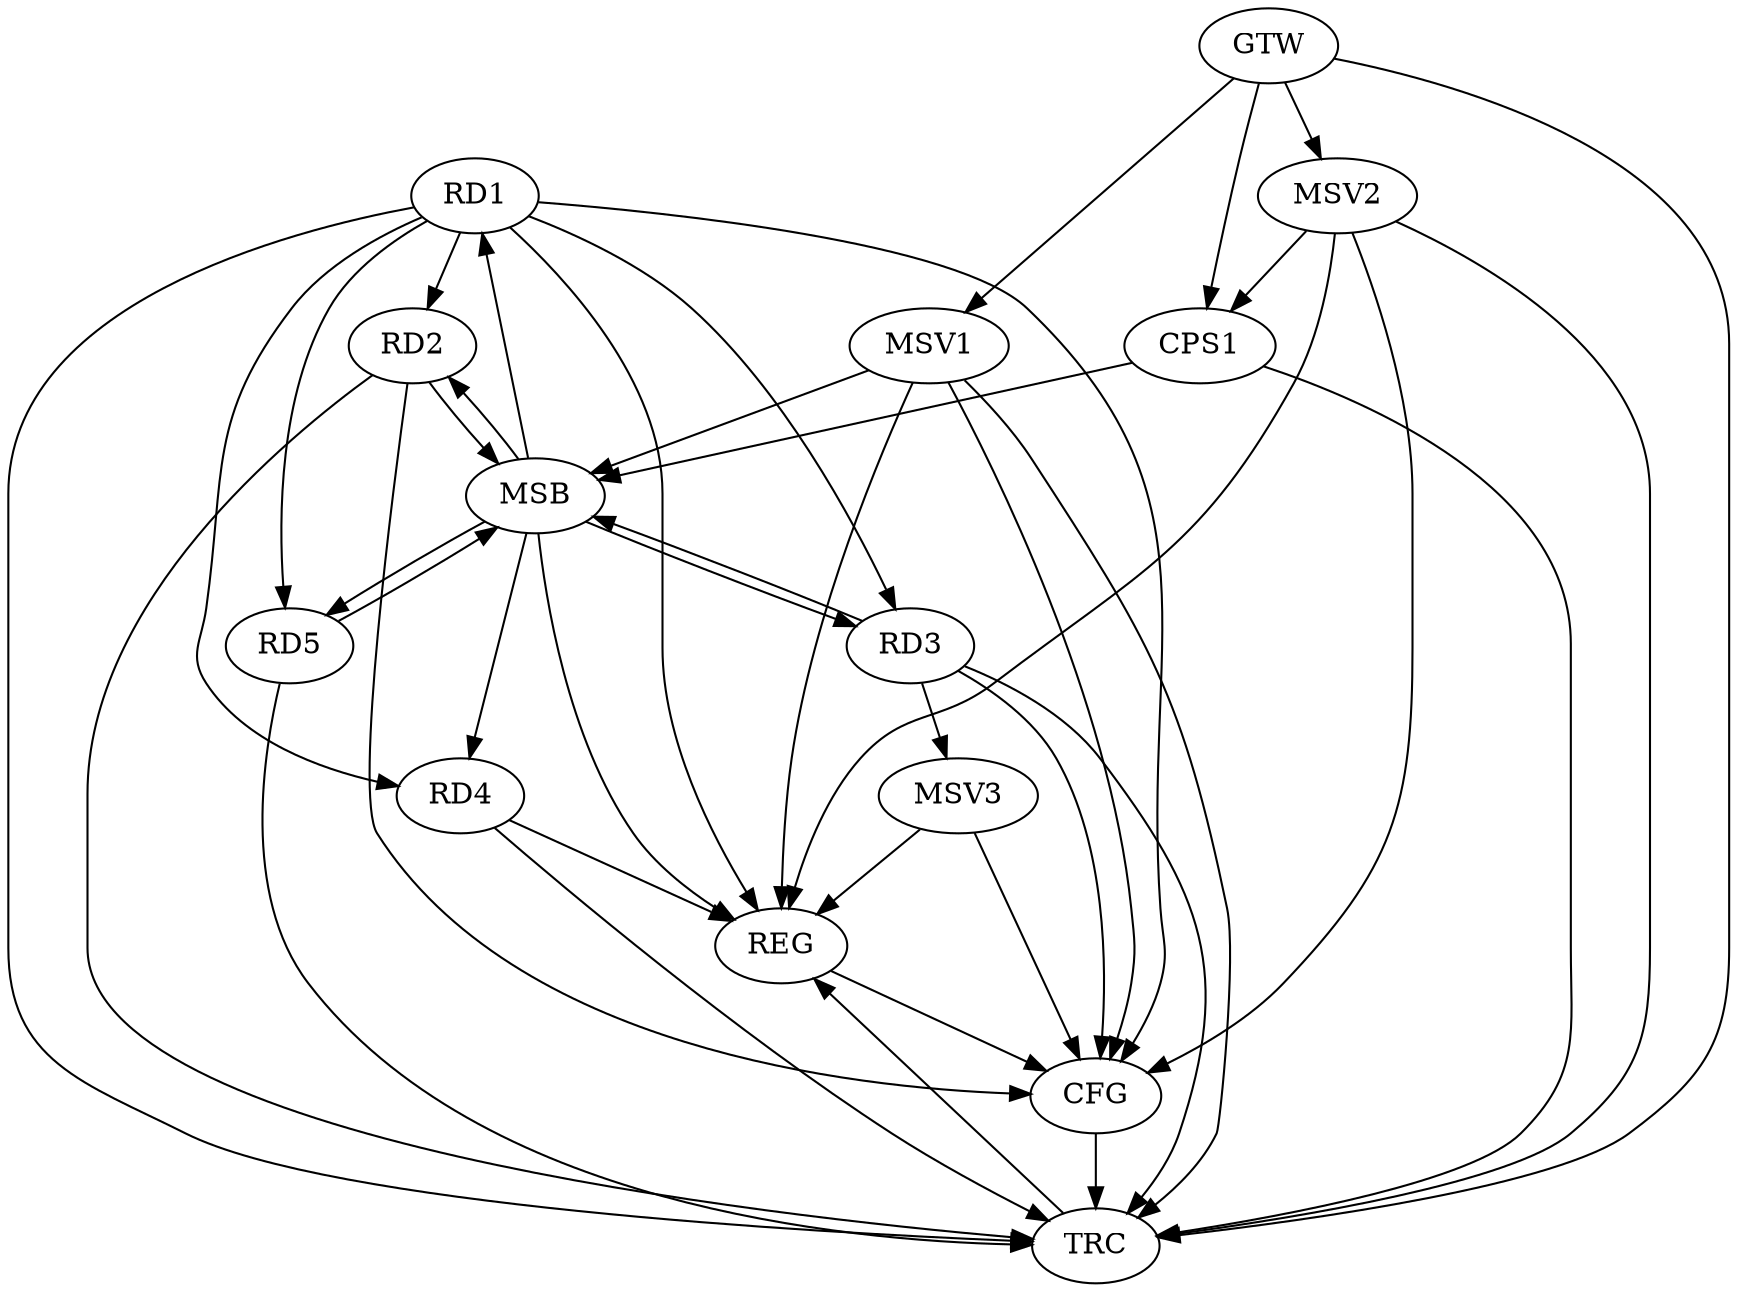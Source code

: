 strict digraph G {
  RD1 [ label="RD1" ];
  RD2 [ label="RD2" ];
  RD3 [ label="RD3" ];
  RD4 [ label="RD4" ];
  RD5 [ label="RD5" ];
  CPS1 [ label="CPS1" ];
  GTW [ label="GTW" ];
  REG [ label="REG" ];
  MSB [ label="MSB" ];
  CFG [ label="CFG" ];
  TRC [ label="TRC" ];
  MSV1 [ label="MSV1" ];
  MSV2 [ label="MSV2" ];
  MSV3 [ label="MSV3" ];
  GTW -> CPS1;
  RD1 -> REG;
  RD4 -> REG;
  RD2 -> MSB;
  MSB -> REG;
  RD3 -> MSB;
  RD5 -> MSB;
  CPS1 -> MSB;
  MSB -> RD1;
  MSB -> RD2;
  MSB -> RD3;
  MSB -> RD4;
  MSB -> RD5;
  RD2 -> CFG;
  RD3 -> CFG;
  RD1 -> CFG;
  REG -> CFG;
  RD1 -> TRC;
  RD2 -> TRC;
  RD3 -> TRC;
  RD4 -> TRC;
  RD5 -> TRC;
  CPS1 -> TRC;
  GTW -> TRC;
  CFG -> TRC;
  TRC -> REG;
  RD1 -> RD5;
  RD1 -> RD4;
  RD1 -> RD2;
  RD1 -> RD3;
  MSV1 -> MSB;
  GTW -> MSV1;
  MSV1 -> REG;
  MSV1 -> TRC;
  MSV1 -> CFG;
  MSV2 -> CPS1;
  GTW -> MSV2;
  MSV2 -> REG;
  MSV2 -> TRC;
  MSV2 -> CFG;
  RD3 -> MSV3;
  MSV3 -> REG;
  MSV3 -> CFG;
}
